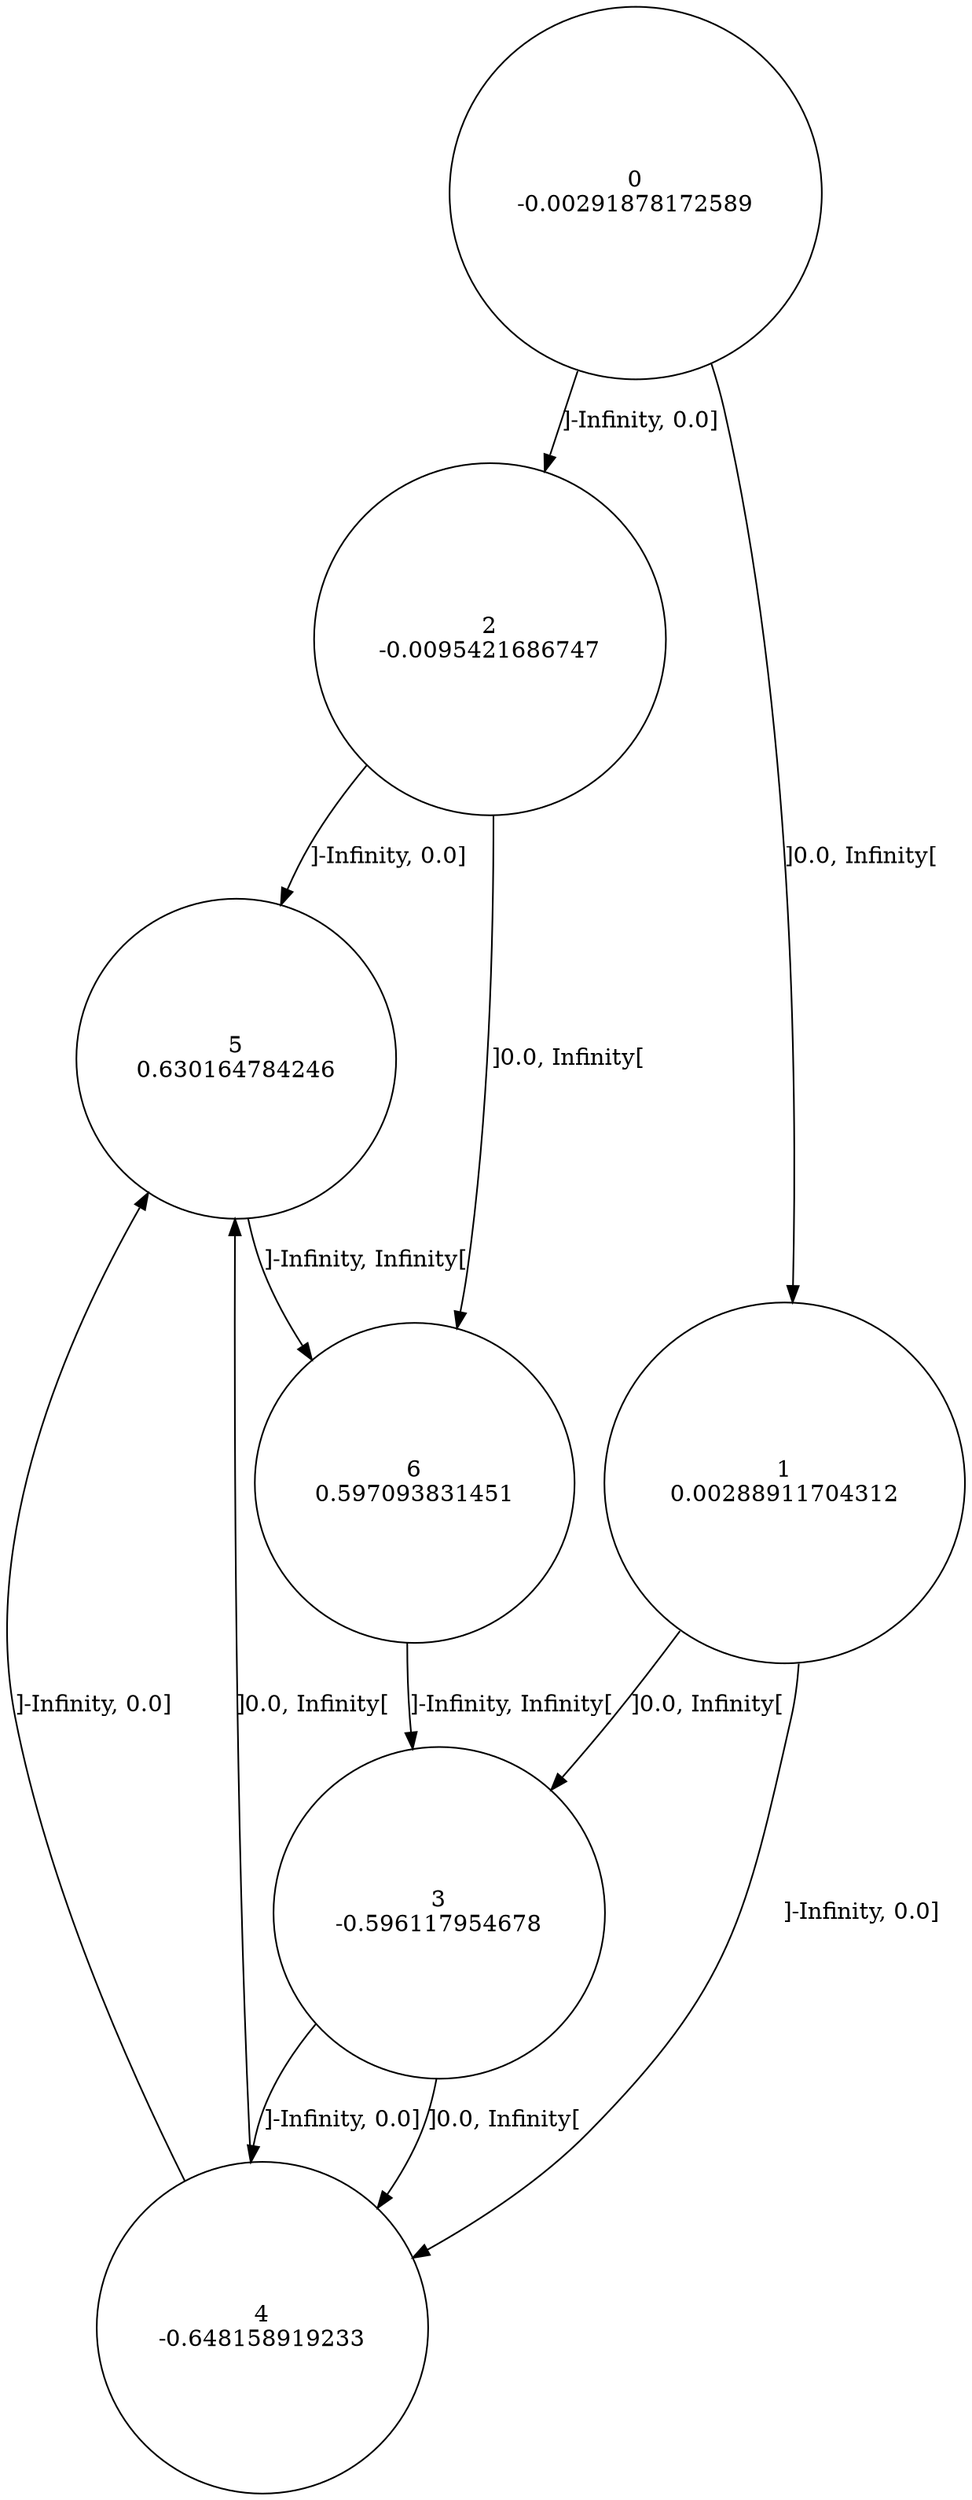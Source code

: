 digraph a {
0 [shape=circle, label="0\n-0.00291878172589"];
	0 -> 2 [label="]-Infinity, 0.0]"];
	0 -> 1 [label="]0.0, Infinity["];
1 [shape=circle, label="1\n0.00288911704312"];
	1 -> 4 [label="]-Infinity, 0.0]"];
	1 -> 3 [label="]0.0, Infinity["];
2 [shape=circle, label="2\n-0.0095421686747"];
	2 -> 5 [label="]-Infinity, 0.0]"];
	2 -> 6 [label="]0.0, Infinity["];
3 [shape=circle, label="3\n-0.596117954678"];
	3 -> 4 [label="]-Infinity, 0.0]"];
	3 -> 4 [label="]0.0, Infinity["];
4 [shape=circle, label="4\n-0.648158919233"];
	4 -> 5 [label="]-Infinity, 0.0]"];
	4 -> 5 [label="]0.0, Infinity["];
5 [shape=circle, label="5\n0.630164784246"];
	5 -> 6 [label="]-Infinity, Infinity["];
6 [shape=circle, label="6\n0.597093831451"];
	6 -> 3 [label="]-Infinity, Infinity["];
}